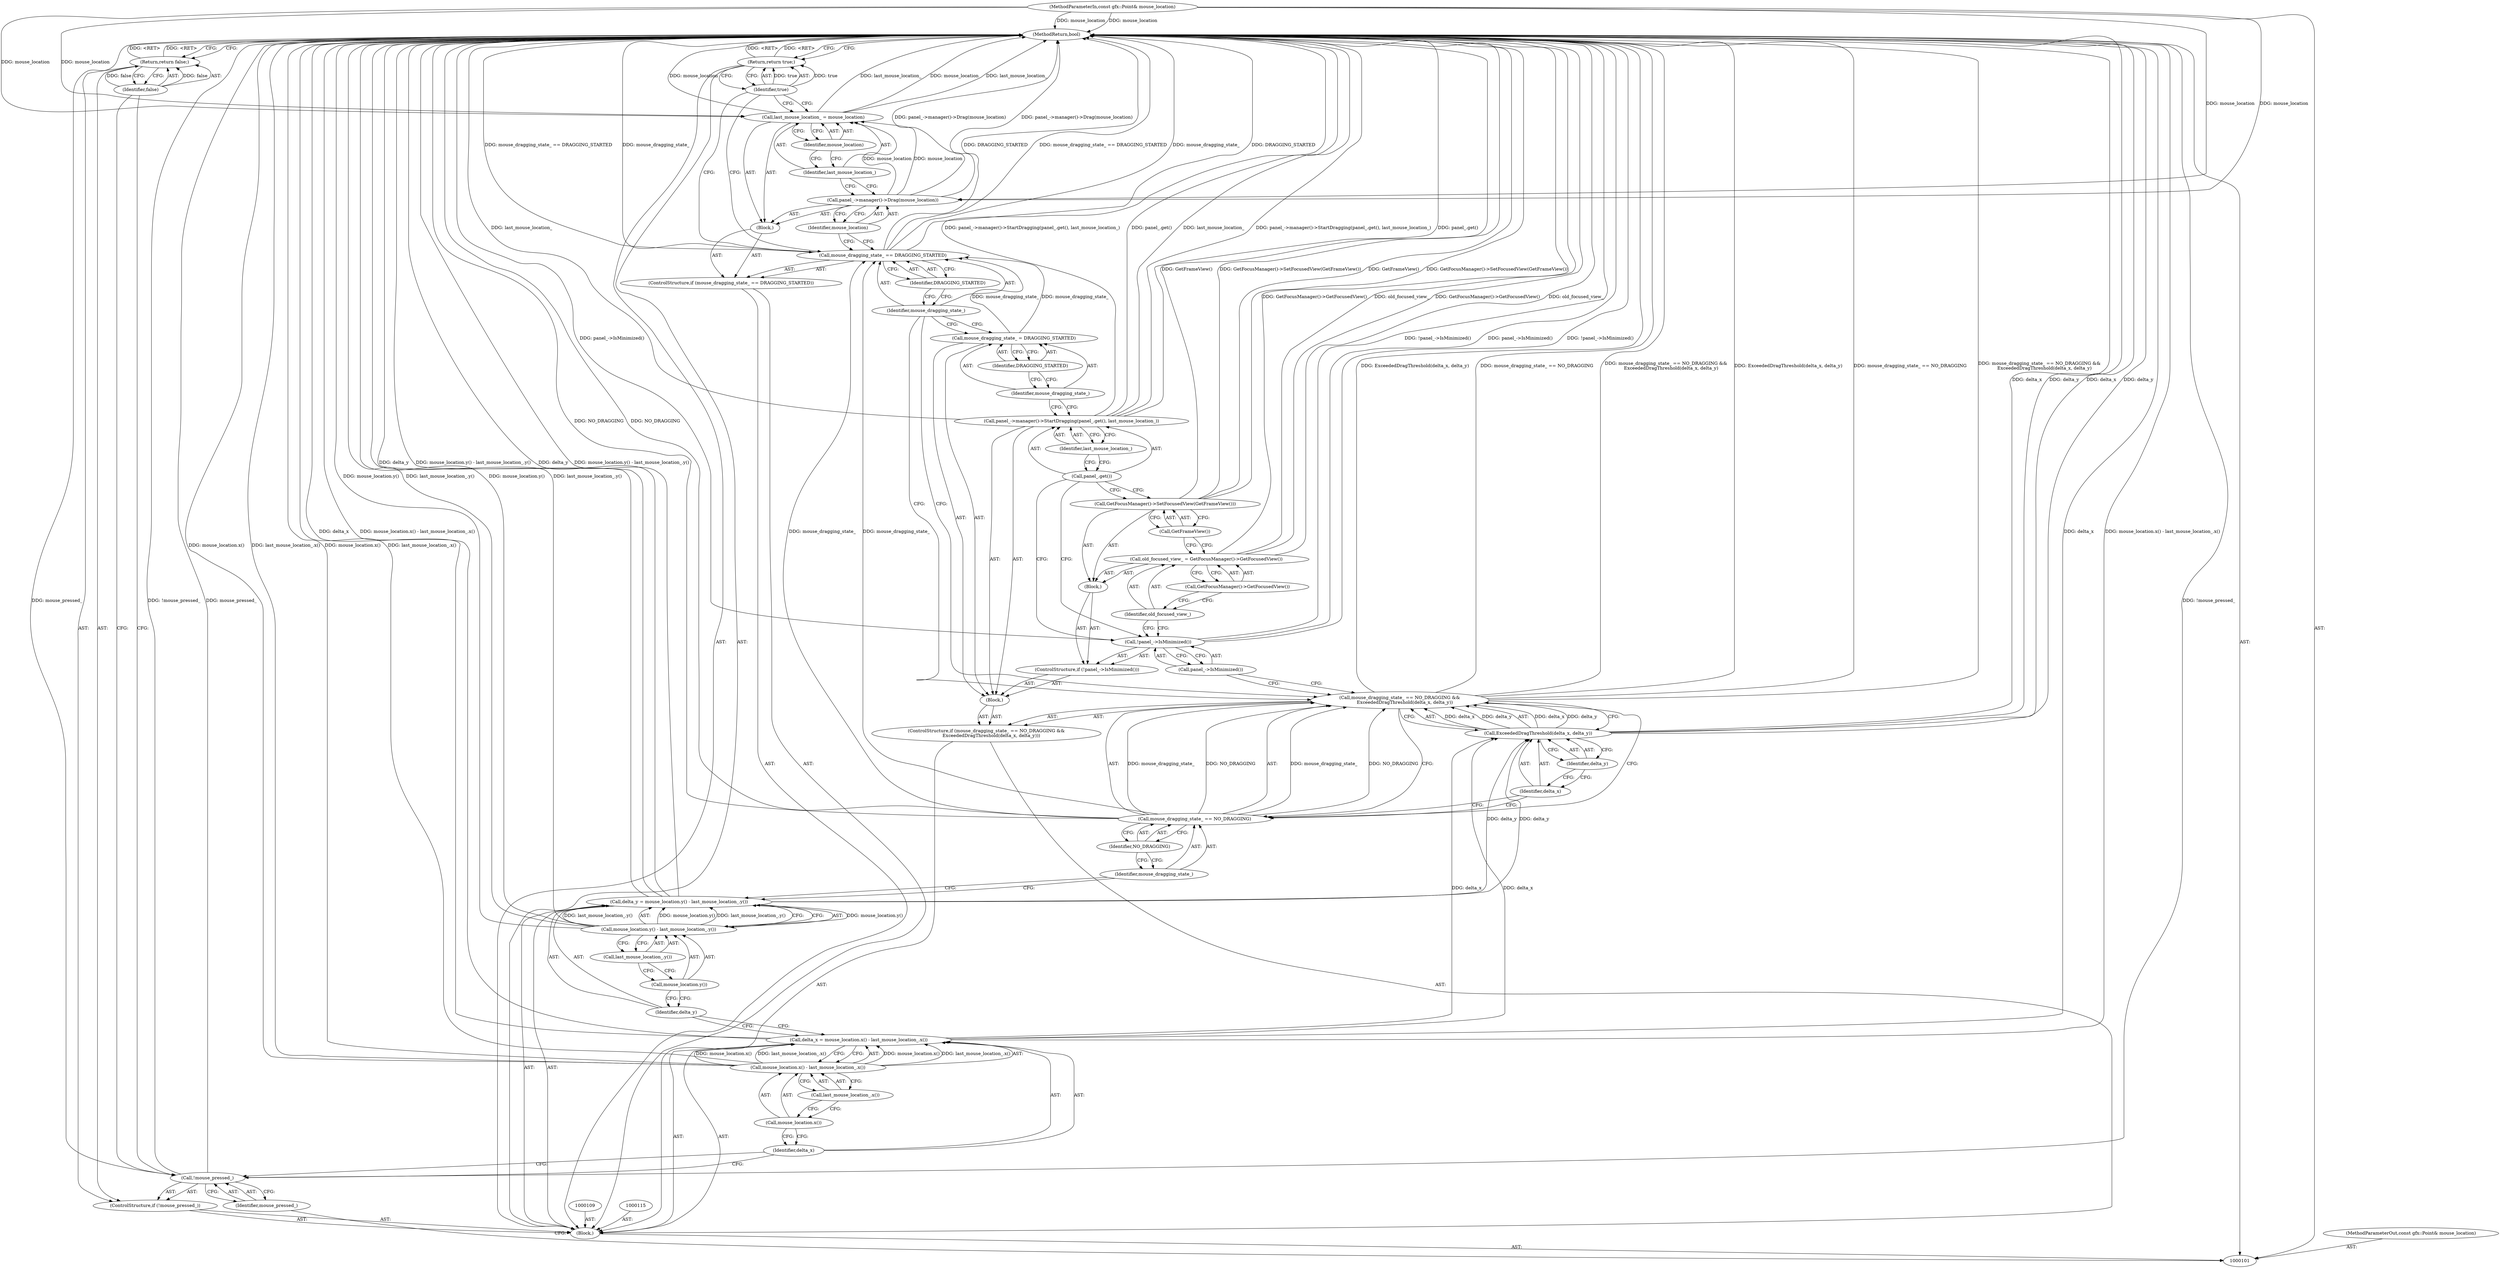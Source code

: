 digraph "0_Chrome_10c7ed8f076afd290fccf283d8bc416959722ca3" {
"1000157" [label="(MethodReturn,bool)"];
"1000133" [label="(Block,)"];
"1000130" [label="(ControlStructure,if (!panel_->IsMinimized()))"];
"1000131" [label="(Call,!panel_->IsMinimized())"];
"1000132" [label="(Call,panel_->IsMinimized())"];
"1000136" [label="(Call,GetFocusManager()->GetFocusedView())"];
"1000134" [label="(Call,old_focused_view_ = GetFocusManager()->GetFocusedView())"];
"1000135" [label="(Identifier,old_focused_view_)"];
"1000138" [label="(Call,GetFrameView())"];
"1000137" [label="(Call,GetFocusManager()->SetFocusedView(GetFrameView()))"];
"1000140" [label="(Call,panel_.get())"];
"1000139" [label="(Call,panel_->manager()->StartDragging(panel_.get(), last_mouse_location_))"];
"1000141" [label="(Identifier,last_mouse_location_)"];
"1000144" [label="(Identifier,DRAGGING_STARTED)"];
"1000142" [label="(Call,mouse_dragging_state_ = DRAGGING_STARTED)"];
"1000143" [label="(Identifier,mouse_dragging_state_)"];
"1000145" [label="(ControlStructure,if (mouse_dragging_state_ == DRAGGING_STARTED))"];
"1000148" [label="(Identifier,DRAGGING_STARTED)"];
"1000149" [label="(Block,)"];
"1000146" [label="(Call,mouse_dragging_state_ == DRAGGING_STARTED)"];
"1000147" [label="(Identifier,mouse_dragging_state_)"];
"1000103" [label="(Block,)"];
"1000102" [label="(MethodParameterIn,const gfx::Point& mouse_location)"];
"1000230" [label="(MethodParameterOut,const gfx::Point& mouse_location)"];
"1000151" [label="(Identifier,mouse_location)"];
"1000150" [label="(Call,panel_->manager()->Drag(mouse_location))"];
"1000154" [label="(Identifier,mouse_location)"];
"1000152" [label="(Call,last_mouse_location_ = mouse_location)"];
"1000153" [label="(Identifier,last_mouse_location_)"];
"1000155" [label="(Return,return true;)"];
"1000156" [label="(Identifier,true)"];
"1000104" [label="(ControlStructure,if (!mouse_pressed_))"];
"1000105" [label="(Call,!mouse_pressed_)"];
"1000106" [label="(Identifier,mouse_pressed_)"];
"1000108" [label="(Identifier,false)"];
"1000107" [label="(Return,return false;)"];
"1000112" [label="(Call,mouse_location.x() - last_mouse_location_.x())"];
"1000113" [label="(Call,mouse_location.x())"];
"1000114" [label="(Call,last_mouse_location_.x())"];
"1000110" [label="(Call,delta_x = mouse_location.x() - last_mouse_location_.x())"];
"1000111" [label="(Identifier,delta_x)"];
"1000118" [label="(Call,mouse_location.y() - last_mouse_location_.y())"];
"1000119" [label="(Call,mouse_location.y())"];
"1000120" [label="(Call,last_mouse_location_.y())"];
"1000116" [label="(Call,delta_y = mouse_location.y() - last_mouse_location_.y())"];
"1000117" [label="(Identifier,delta_y)"];
"1000121" [label="(ControlStructure,if (mouse_dragging_state_ == NO_DRAGGING &&\n       ExceededDragThreshold(delta_x, delta_y)))"];
"1000125" [label="(Identifier,NO_DRAGGING)"];
"1000122" [label="(Call,mouse_dragging_state_ == NO_DRAGGING &&\n       ExceededDragThreshold(delta_x, delta_y))"];
"1000123" [label="(Call,mouse_dragging_state_ == NO_DRAGGING)"];
"1000124" [label="(Identifier,mouse_dragging_state_)"];
"1000127" [label="(Identifier,delta_x)"];
"1000128" [label="(Identifier,delta_y)"];
"1000129" [label="(Block,)"];
"1000126" [label="(Call,ExceededDragThreshold(delta_x, delta_y))"];
"1000157" -> "1000101"  [label="AST: "];
"1000157" -> "1000107"  [label="CFG: "];
"1000157" -> "1000155"  [label="CFG: "];
"1000155" -> "1000157"  [label="DDG: <RET>"];
"1000116" -> "1000157"  [label="DDG: delta_y"];
"1000116" -> "1000157"  [label="DDG: mouse_location.y() - last_mouse_location_.y()"];
"1000122" -> "1000157"  [label="DDG: ExceededDragThreshold(delta_x, delta_y)"];
"1000122" -> "1000157"  [label="DDG: mouse_dragging_state_ == NO_DRAGGING"];
"1000122" -> "1000157"  [label="DDG: mouse_dragging_state_ == NO_DRAGGING &&\n       ExceededDragThreshold(delta_x, delta_y)"];
"1000123" -> "1000157"  [label="DDG: NO_DRAGGING"];
"1000105" -> "1000157"  [label="DDG: !mouse_pressed_"];
"1000105" -> "1000157"  [label="DDG: mouse_pressed_"];
"1000112" -> "1000157"  [label="DDG: last_mouse_location_.x()"];
"1000112" -> "1000157"  [label="DDG: mouse_location.x()"];
"1000146" -> "1000157"  [label="DDG: DRAGGING_STARTED"];
"1000146" -> "1000157"  [label="DDG: mouse_dragging_state_ == DRAGGING_STARTED"];
"1000146" -> "1000157"  [label="DDG: mouse_dragging_state_"];
"1000152" -> "1000157"  [label="DDG: mouse_location"];
"1000152" -> "1000157"  [label="DDG: last_mouse_location_"];
"1000150" -> "1000157"  [label="DDG: panel_->manager()->Drag(mouse_location)"];
"1000118" -> "1000157"  [label="DDG: mouse_location.y()"];
"1000118" -> "1000157"  [label="DDG: last_mouse_location_.y()"];
"1000131" -> "1000157"  [label="DDG: !panel_->IsMinimized()"];
"1000131" -> "1000157"  [label="DDG: panel_->IsMinimized()"];
"1000139" -> "1000157"  [label="DDG: last_mouse_location_"];
"1000139" -> "1000157"  [label="DDG: panel_->manager()->StartDragging(panel_.get(), last_mouse_location_)"];
"1000139" -> "1000157"  [label="DDG: panel_.get()"];
"1000126" -> "1000157"  [label="DDG: delta_x"];
"1000126" -> "1000157"  [label="DDG: delta_y"];
"1000102" -> "1000157"  [label="DDG: mouse_location"];
"1000110" -> "1000157"  [label="DDG: mouse_location.x() - last_mouse_location_.x()"];
"1000110" -> "1000157"  [label="DDG: delta_x"];
"1000134" -> "1000157"  [label="DDG: old_focused_view_"];
"1000134" -> "1000157"  [label="DDG: GetFocusManager()->GetFocusedView()"];
"1000137" -> "1000157"  [label="DDG: GetFrameView()"];
"1000137" -> "1000157"  [label="DDG: GetFocusManager()->SetFocusedView(GetFrameView())"];
"1000107" -> "1000157"  [label="DDG: <RET>"];
"1000133" -> "1000130"  [label="AST: "];
"1000134" -> "1000133"  [label="AST: "];
"1000137" -> "1000133"  [label="AST: "];
"1000130" -> "1000129"  [label="AST: "];
"1000131" -> "1000130"  [label="AST: "];
"1000133" -> "1000130"  [label="AST: "];
"1000131" -> "1000130"  [label="AST: "];
"1000131" -> "1000132"  [label="CFG: "];
"1000132" -> "1000131"  [label="AST: "];
"1000135" -> "1000131"  [label="CFG: "];
"1000140" -> "1000131"  [label="CFG: "];
"1000131" -> "1000157"  [label="DDG: !panel_->IsMinimized()"];
"1000131" -> "1000157"  [label="DDG: panel_->IsMinimized()"];
"1000132" -> "1000131"  [label="AST: "];
"1000132" -> "1000122"  [label="CFG: "];
"1000131" -> "1000132"  [label="CFG: "];
"1000136" -> "1000134"  [label="AST: "];
"1000136" -> "1000135"  [label="CFG: "];
"1000134" -> "1000136"  [label="CFG: "];
"1000134" -> "1000133"  [label="AST: "];
"1000134" -> "1000136"  [label="CFG: "];
"1000135" -> "1000134"  [label="AST: "];
"1000136" -> "1000134"  [label="AST: "];
"1000138" -> "1000134"  [label="CFG: "];
"1000134" -> "1000157"  [label="DDG: old_focused_view_"];
"1000134" -> "1000157"  [label="DDG: GetFocusManager()->GetFocusedView()"];
"1000135" -> "1000134"  [label="AST: "];
"1000135" -> "1000131"  [label="CFG: "];
"1000136" -> "1000135"  [label="CFG: "];
"1000138" -> "1000137"  [label="AST: "];
"1000138" -> "1000134"  [label="CFG: "];
"1000137" -> "1000138"  [label="CFG: "];
"1000137" -> "1000133"  [label="AST: "];
"1000137" -> "1000138"  [label="CFG: "];
"1000138" -> "1000137"  [label="AST: "];
"1000140" -> "1000137"  [label="CFG: "];
"1000137" -> "1000157"  [label="DDG: GetFrameView()"];
"1000137" -> "1000157"  [label="DDG: GetFocusManager()->SetFocusedView(GetFrameView())"];
"1000140" -> "1000139"  [label="AST: "];
"1000140" -> "1000137"  [label="CFG: "];
"1000140" -> "1000131"  [label="CFG: "];
"1000141" -> "1000140"  [label="CFG: "];
"1000139" -> "1000129"  [label="AST: "];
"1000139" -> "1000141"  [label="CFG: "];
"1000140" -> "1000139"  [label="AST: "];
"1000141" -> "1000139"  [label="AST: "];
"1000143" -> "1000139"  [label="CFG: "];
"1000139" -> "1000157"  [label="DDG: last_mouse_location_"];
"1000139" -> "1000157"  [label="DDG: panel_->manager()->StartDragging(panel_.get(), last_mouse_location_)"];
"1000139" -> "1000157"  [label="DDG: panel_.get()"];
"1000141" -> "1000139"  [label="AST: "];
"1000141" -> "1000140"  [label="CFG: "];
"1000139" -> "1000141"  [label="CFG: "];
"1000144" -> "1000142"  [label="AST: "];
"1000144" -> "1000143"  [label="CFG: "];
"1000142" -> "1000144"  [label="CFG: "];
"1000142" -> "1000129"  [label="AST: "];
"1000142" -> "1000144"  [label="CFG: "];
"1000143" -> "1000142"  [label="AST: "];
"1000144" -> "1000142"  [label="AST: "];
"1000147" -> "1000142"  [label="CFG: "];
"1000142" -> "1000146"  [label="DDG: mouse_dragging_state_"];
"1000143" -> "1000142"  [label="AST: "];
"1000143" -> "1000139"  [label="CFG: "];
"1000144" -> "1000143"  [label="CFG: "];
"1000145" -> "1000103"  [label="AST: "];
"1000146" -> "1000145"  [label="AST: "];
"1000149" -> "1000145"  [label="AST: "];
"1000148" -> "1000146"  [label="AST: "];
"1000148" -> "1000147"  [label="CFG: "];
"1000146" -> "1000148"  [label="CFG: "];
"1000149" -> "1000145"  [label="AST: "];
"1000150" -> "1000149"  [label="AST: "];
"1000152" -> "1000149"  [label="AST: "];
"1000146" -> "1000145"  [label="AST: "];
"1000146" -> "1000148"  [label="CFG: "];
"1000147" -> "1000146"  [label="AST: "];
"1000148" -> "1000146"  [label="AST: "];
"1000151" -> "1000146"  [label="CFG: "];
"1000156" -> "1000146"  [label="CFG: "];
"1000146" -> "1000157"  [label="DDG: DRAGGING_STARTED"];
"1000146" -> "1000157"  [label="DDG: mouse_dragging_state_ == DRAGGING_STARTED"];
"1000146" -> "1000157"  [label="DDG: mouse_dragging_state_"];
"1000142" -> "1000146"  [label="DDG: mouse_dragging_state_"];
"1000123" -> "1000146"  [label="DDG: mouse_dragging_state_"];
"1000147" -> "1000146"  [label="AST: "];
"1000147" -> "1000142"  [label="CFG: "];
"1000147" -> "1000122"  [label="CFG: "];
"1000148" -> "1000147"  [label="CFG: "];
"1000103" -> "1000101"  [label="AST: "];
"1000104" -> "1000103"  [label="AST: "];
"1000109" -> "1000103"  [label="AST: "];
"1000110" -> "1000103"  [label="AST: "];
"1000115" -> "1000103"  [label="AST: "];
"1000116" -> "1000103"  [label="AST: "];
"1000121" -> "1000103"  [label="AST: "];
"1000145" -> "1000103"  [label="AST: "];
"1000155" -> "1000103"  [label="AST: "];
"1000102" -> "1000101"  [label="AST: "];
"1000102" -> "1000157"  [label="DDG: mouse_location"];
"1000102" -> "1000150"  [label="DDG: mouse_location"];
"1000102" -> "1000152"  [label="DDG: mouse_location"];
"1000230" -> "1000101"  [label="AST: "];
"1000151" -> "1000150"  [label="AST: "];
"1000151" -> "1000146"  [label="CFG: "];
"1000150" -> "1000151"  [label="CFG: "];
"1000150" -> "1000149"  [label="AST: "];
"1000150" -> "1000151"  [label="CFG: "];
"1000151" -> "1000150"  [label="AST: "];
"1000153" -> "1000150"  [label="CFG: "];
"1000150" -> "1000157"  [label="DDG: panel_->manager()->Drag(mouse_location)"];
"1000102" -> "1000150"  [label="DDG: mouse_location"];
"1000150" -> "1000152"  [label="DDG: mouse_location"];
"1000154" -> "1000152"  [label="AST: "];
"1000154" -> "1000153"  [label="CFG: "];
"1000152" -> "1000154"  [label="CFG: "];
"1000152" -> "1000149"  [label="AST: "];
"1000152" -> "1000154"  [label="CFG: "];
"1000153" -> "1000152"  [label="AST: "];
"1000154" -> "1000152"  [label="AST: "];
"1000156" -> "1000152"  [label="CFG: "];
"1000152" -> "1000157"  [label="DDG: mouse_location"];
"1000152" -> "1000157"  [label="DDG: last_mouse_location_"];
"1000150" -> "1000152"  [label="DDG: mouse_location"];
"1000102" -> "1000152"  [label="DDG: mouse_location"];
"1000153" -> "1000152"  [label="AST: "];
"1000153" -> "1000150"  [label="CFG: "];
"1000154" -> "1000153"  [label="CFG: "];
"1000155" -> "1000103"  [label="AST: "];
"1000155" -> "1000156"  [label="CFG: "];
"1000156" -> "1000155"  [label="AST: "];
"1000157" -> "1000155"  [label="CFG: "];
"1000155" -> "1000157"  [label="DDG: <RET>"];
"1000156" -> "1000155"  [label="DDG: true"];
"1000156" -> "1000155"  [label="AST: "];
"1000156" -> "1000152"  [label="CFG: "];
"1000156" -> "1000146"  [label="CFG: "];
"1000155" -> "1000156"  [label="CFG: "];
"1000156" -> "1000155"  [label="DDG: true"];
"1000104" -> "1000103"  [label="AST: "];
"1000105" -> "1000104"  [label="AST: "];
"1000107" -> "1000104"  [label="AST: "];
"1000105" -> "1000104"  [label="AST: "];
"1000105" -> "1000106"  [label="CFG: "];
"1000106" -> "1000105"  [label="AST: "];
"1000108" -> "1000105"  [label="CFG: "];
"1000111" -> "1000105"  [label="CFG: "];
"1000105" -> "1000157"  [label="DDG: !mouse_pressed_"];
"1000105" -> "1000157"  [label="DDG: mouse_pressed_"];
"1000106" -> "1000105"  [label="AST: "];
"1000106" -> "1000101"  [label="CFG: "];
"1000105" -> "1000106"  [label="CFG: "];
"1000108" -> "1000107"  [label="AST: "];
"1000108" -> "1000105"  [label="CFG: "];
"1000107" -> "1000108"  [label="CFG: "];
"1000108" -> "1000107"  [label="DDG: false"];
"1000107" -> "1000104"  [label="AST: "];
"1000107" -> "1000108"  [label="CFG: "];
"1000108" -> "1000107"  [label="AST: "];
"1000157" -> "1000107"  [label="CFG: "];
"1000107" -> "1000157"  [label="DDG: <RET>"];
"1000108" -> "1000107"  [label="DDG: false"];
"1000112" -> "1000110"  [label="AST: "];
"1000112" -> "1000114"  [label="CFG: "];
"1000113" -> "1000112"  [label="AST: "];
"1000114" -> "1000112"  [label="AST: "];
"1000110" -> "1000112"  [label="CFG: "];
"1000112" -> "1000157"  [label="DDG: last_mouse_location_.x()"];
"1000112" -> "1000157"  [label="DDG: mouse_location.x()"];
"1000112" -> "1000110"  [label="DDG: mouse_location.x()"];
"1000112" -> "1000110"  [label="DDG: last_mouse_location_.x()"];
"1000113" -> "1000112"  [label="AST: "];
"1000113" -> "1000111"  [label="CFG: "];
"1000114" -> "1000113"  [label="CFG: "];
"1000114" -> "1000112"  [label="AST: "];
"1000114" -> "1000113"  [label="CFG: "];
"1000112" -> "1000114"  [label="CFG: "];
"1000110" -> "1000103"  [label="AST: "];
"1000110" -> "1000112"  [label="CFG: "];
"1000111" -> "1000110"  [label="AST: "];
"1000112" -> "1000110"  [label="AST: "];
"1000117" -> "1000110"  [label="CFG: "];
"1000110" -> "1000157"  [label="DDG: mouse_location.x() - last_mouse_location_.x()"];
"1000110" -> "1000157"  [label="DDG: delta_x"];
"1000112" -> "1000110"  [label="DDG: mouse_location.x()"];
"1000112" -> "1000110"  [label="DDG: last_mouse_location_.x()"];
"1000110" -> "1000126"  [label="DDG: delta_x"];
"1000111" -> "1000110"  [label="AST: "];
"1000111" -> "1000105"  [label="CFG: "];
"1000113" -> "1000111"  [label="CFG: "];
"1000118" -> "1000116"  [label="AST: "];
"1000118" -> "1000120"  [label="CFG: "];
"1000119" -> "1000118"  [label="AST: "];
"1000120" -> "1000118"  [label="AST: "];
"1000116" -> "1000118"  [label="CFG: "];
"1000118" -> "1000157"  [label="DDG: mouse_location.y()"];
"1000118" -> "1000157"  [label="DDG: last_mouse_location_.y()"];
"1000118" -> "1000116"  [label="DDG: mouse_location.y()"];
"1000118" -> "1000116"  [label="DDG: last_mouse_location_.y()"];
"1000119" -> "1000118"  [label="AST: "];
"1000119" -> "1000117"  [label="CFG: "];
"1000120" -> "1000119"  [label="CFG: "];
"1000120" -> "1000118"  [label="AST: "];
"1000120" -> "1000119"  [label="CFG: "];
"1000118" -> "1000120"  [label="CFG: "];
"1000116" -> "1000103"  [label="AST: "];
"1000116" -> "1000118"  [label="CFG: "];
"1000117" -> "1000116"  [label="AST: "];
"1000118" -> "1000116"  [label="AST: "];
"1000124" -> "1000116"  [label="CFG: "];
"1000116" -> "1000157"  [label="DDG: delta_y"];
"1000116" -> "1000157"  [label="DDG: mouse_location.y() - last_mouse_location_.y()"];
"1000118" -> "1000116"  [label="DDG: mouse_location.y()"];
"1000118" -> "1000116"  [label="DDG: last_mouse_location_.y()"];
"1000116" -> "1000126"  [label="DDG: delta_y"];
"1000117" -> "1000116"  [label="AST: "];
"1000117" -> "1000110"  [label="CFG: "];
"1000119" -> "1000117"  [label="CFG: "];
"1000121" -> "1000103"  [label="AST: "];
"1000122" -> "1000121"  [label="AST: "];
"1000129" -> "1000121"  [label="AST: "];
"1000125" -> "1000123"  [label="AST: "];
"1000125" -> "1000124"  [label="CFG: "];
"1000123" -> "1000125"  [label="CFG: "];
"1000122" -> "1000121"  [label="AST: "];
"1000122" -> "1000123"  [label="CFG: "];
"1000122" -> "1000126"  [label="CFG: "];
"1000123" -> "1000122"  [label="AST: "];
"1000126" -> "1000122"  [label="AST: "];
"1000132" -> "1000122"  [label="CFG: "];
"1000147" -> "1000122"  [label="CFG: "];
"1000122" -> "1000157"  [label="DDG: ExceededDragThreshold(delta_x, delta_y)"];
"1000122" -> "1000157"  [label="DDG: mouse_dragging_state_ == NO_DRAGGING"];
"1000122" -> "1000157"  [label="DDG: mouse_dragging_state_ == NO_DRAGGING &&\n       ExceededDragThreshold(delta_x, delta_y)"];
"1000123" -> "1000122"  [label="DDG: mouse_dragging_state_"];
"1000123" -> "1000122"  [label="DDG: NO_DRAGGING"];
"1000126" -> "1000122"  [label="DDG: delta_x"];
"1000126" -> "1000122"  [label="DDG: delta_y"];
"1000123" -> "1000122"  [label="AST: "];
"1000123" -> "1000125"  [label="CFG: "];
"1000124" -> "1000123"  [label="AST: "];
"1000125" -> "1000123"  [label="AST: "];
"1000127" -> "1000123"  [label="CFG: "];
"1000122" -> "1000123"  [label="CFG: "];
"1000123" -> "1000157"  [label="DDG: NO_DRAGGING"];
"1000123" -> "1000122"  [label="DDG: mouse_dragging_state_"];
"1000123" -> "1000122"  [label="DDG: NO_DRAGGING"];
"1000123" -> "1000146"  [label="DDG: mouse_dragging_state_"];
"1000124" -> "1000123"  [label="AST: "];
"1000124" -> "1000116"  [label="CFG: "];
"1000125" -> "1000124"  [label="CFG: "];
"1000127" -> "1000126"  [label="AST: "];
"1000127" -> "1000123"  [label="CFG: "];
"1000128" -> "1000127"  [label="CFG: "];
"1000128" -> "1000126"  [label="AST: "];
"1000128" -> "1000127"  [label="CFG: "];
"1000126" -> "1000128"  [label="CFG: "];
"1000129" -> "1000121"  [label="AST: "];
"1000130" -> "1000129"  [label="AST: "];
"1000139" -> "1000129"  [label="AST: "];
"1000142" -> "1000129"  [label="AST: "];
"1000126" -> "1000122"  [label="AST: "];
"1000126" -> "1000128"  [label="CFG: "];
"1000127" -> "1000126"  [label="AST: "];
"1000128" -> "1000126"  [label="AST: "];
"1000122" -> "1000126"  [label="CFG: "];
"1000126" -> "1000157"  [label="DDG: delta_x"];
"1000126" -> "1000157"  [label="DDG: delta_y"];
"1000126" -> "1000122"  [label="DDG: delta_x"];
"1000126" -> "1000122"  [label="DDG: delta_y"];
"1000110" -> "1000126"  [label="DDG: delta_x"];
"1000116" -> "1000126"  [label="DDG: delta_y"];
}
